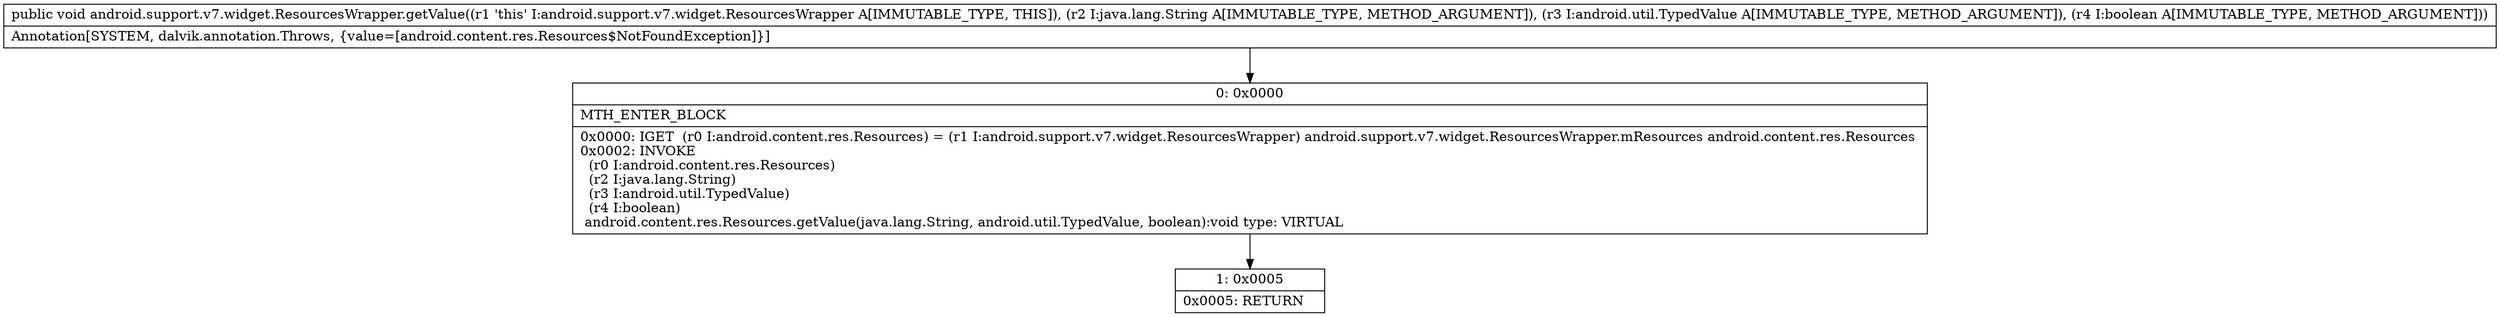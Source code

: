 digraph "CFG forandroid.support.v7.widget.ResourcesWrapper.getValue(Ljava\/lang\/String;Landroid\/util\/TypedValue;Z)V" {
Node_0 [shape=record,label="{0\:\ 0x0000|MTH_ENTER_BLOCK\l|0x0000: IGET  (r0 I:android.content.res.Resources) = (r1 I:android.support.v7.widget.ResourcesWrapper) android.support.v7.widget.ResourcesWrapper.mResources android.content.res.Resources \l0x0002: INVOKE  \l  (r0 I:android.content.res.Resources)\l  (r2 I:java.lang.String)\l  (r3 I:android.util.TypedValue)\l  (r4 I:boolean)\l android.content.res.Resources.getValue(java.lang.String, android.util.TypedValue, boolean):void type: VIRTUAL \l}"];
Node_1 [shape=record,label="{1\:\ 0x0005|0x0005: RETURN   \l}"];
MethodNode[shape=record,label="{public void android.support.v7.widget.ResourcesWrapper.getValue((r1 'this' I:android.support.v7.widget.ResourcesWrapper A[IMMUTABLE_TYPE, THIS]), (r2 I:java.lang.String A[IMMUTABLE_TYPE, METHOD_ARGUMENT]), (r3 I:android.util.TypedValue A[IMMUTABLE_TYPE, METHOD_ARGUMENT]), (r4 I:boolean A[IMMUTABLE_TYPE, METHOD_ARGUMENT]))  | Annotation[SYSTEM, dalvik.annotation.Throws, \{value=[android.content.res.Resources$NotFoundException]\}]\l}"];
MethodNode -> Node_0;
Node_0 -> Node_1;
}

